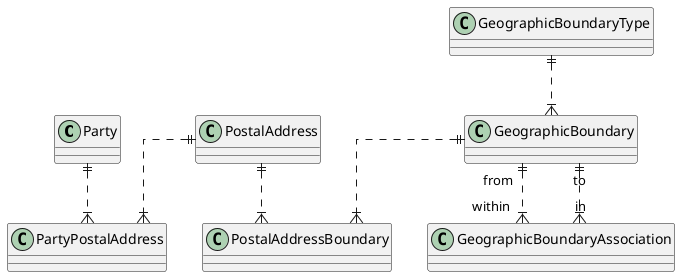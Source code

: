 @startuml
' hide the spot
' hide circle

' avoid problems with angled crows feet
skinparam linetype ortho

Party ||..|{ PartyPostalAddress
PostalAddress ||..|{ PartyPostalAddress
PostalAddress ||..|{ PostalAddressBoundary
GeographicBoundary ||..|{ PostalAddressBoundary
GeographicBoundary "from" ||..|{ "within" GeographicBoundaryAssociation
GeographicBoundary "to" ||..|{ "in" GeographicBoundaryAssociation
GeographicBoundaryType ||..|{ GeographicBoundary

@enduml
